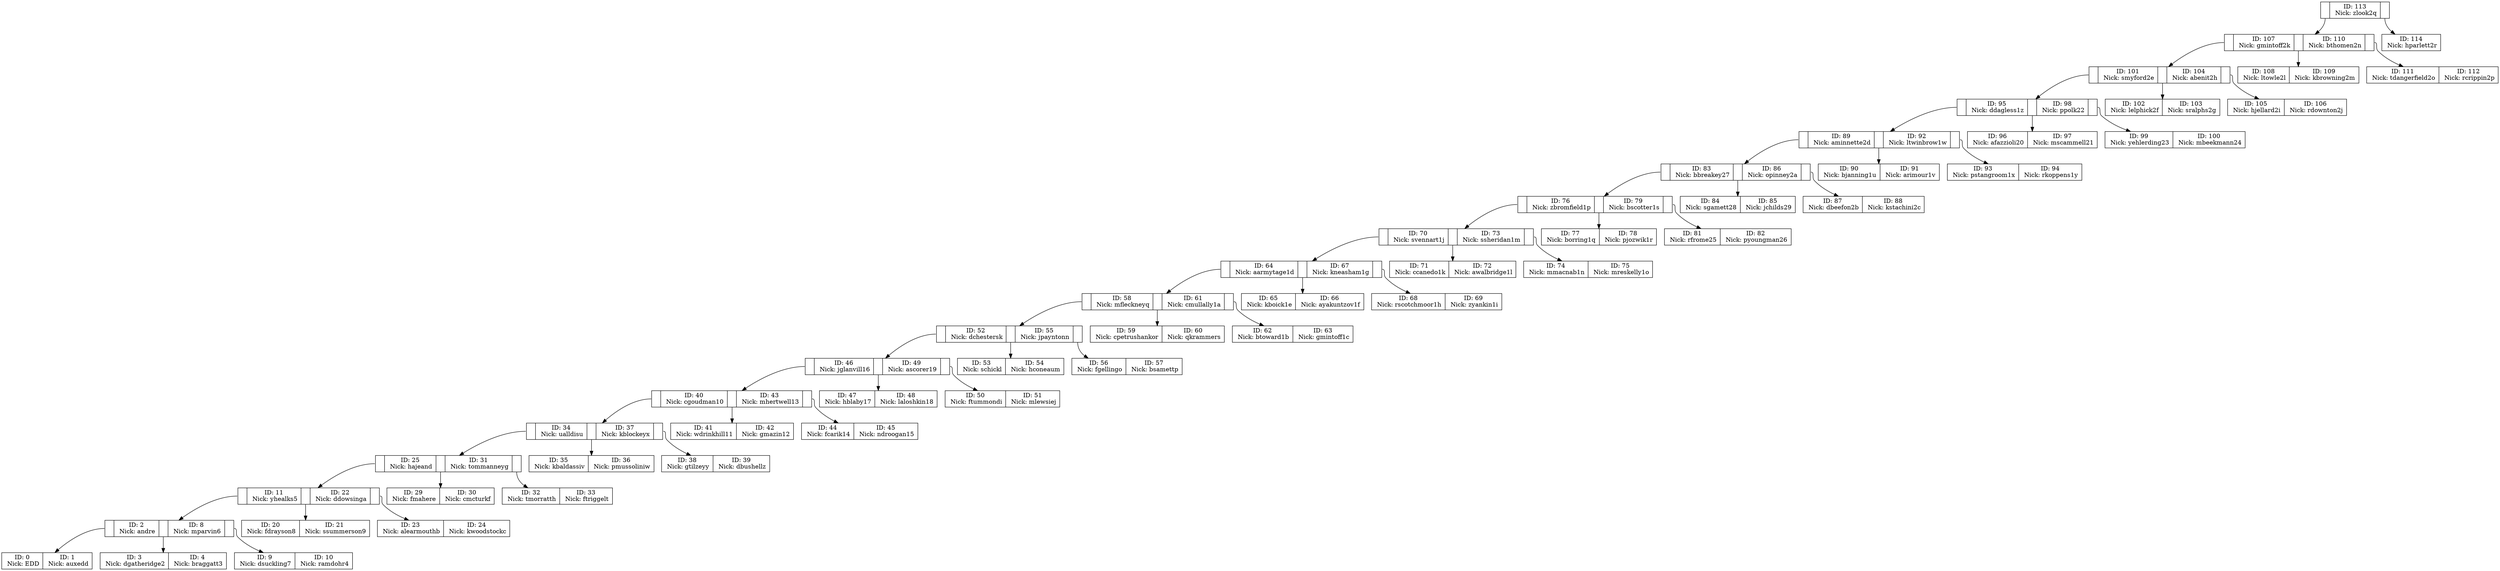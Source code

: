 digraph G {
node[shape=record]
		//Agregar Nodos Rama
R0x7f83d0032130[label="<C1>|ID: 113\n Nick: zlook2q|<C2>"];
R0x7f83d00320d0[label="<C1>|ID: 107\n Nick: gmintoff2k|<C2>|ID: 110\n Nick: bthomen2n|<C3>"];
R0x7f83d0031e00[label="<C1>|ID: 101\n Nick: smyford2e|<C2>|ID: 104\n Nick: abenit2h|<C3>"];
R0x7f83d0031b30[label="<C1>|ID: 95\n Nick: ddagless1z|<C2>|ID: 98\n Nick: ppolk22|<C3>"];
R0x7f83d0031860[label="<C1>|ID: 89\n Nick: aminnette2d|<C2>|ID: 92\n Nick: ltwinbrow1w|<C3>"];
R0x7f83d0031590[label="<C1>|ID: 83\n Nick: bbreakey27|<C2>|ID: 86\n Nick: opinney2a|<C3>"];
R0x7f83d00312c0[label="<C1>|ID: 76\n Nick: zbromfield1p|<C2>|ID: 79\n Nick: bscotter1s|<C3>"];
R0x7f83d0030ff0[label="<C1>|ID: 70\n Nick: svennart1j|<C2>|ID: 73\n Nick: ssheridan1m|<C3>"];
R0x7f83d0030d20[label="<C1>|ID: 64\n Nick: aarmytage1d|<C2>|ID: 67\n Nick: kneasham1g|<C3>"];
R0x7f83d0030a50[label="<C1>|ID: 58\n Nick: mfleckneyq|<C2>|ID: 61\n Nick: cmullally1a|<C3>"];
R0x7f83d0030780[label="<C1>|ID: 52\n Nick: dchestersk|<C2>|ID: 55\n Nick: jpayntonn|<C3>"];
R0x7f83d00304b0[label="<C1>|ID: 46\n Nick: jglanvill16|<C2>|ID: 49\n Nick: ascorer19|<C3>"];
R0x7f83d00301e0[label="<C1>|ID: 40\n Nick: cgoudman10|<C2>|ID: 43\n Nick: mhertwell13|<C3>"];
R0x7f83d0002f30[label="<C1>|ID: 34\n Nick: ualldisu|<C2>|ID: 37\n Nick: kblockeyx|<C3>"];
R0x7f83d0001990[label="<C1>|ID: 25\n Nick: hajeand|<C2>|ID: 31\n Nick: tommanneyg|<C3>"];
R0x7f83d0002650[label="<C1>|ID: 11\n Nick: yhealks5|<C2>|ID: 22\n Nick: ddowsinga|<C3>"];
R0x7f83d0000fb0[label="<C1>|ID: 2\n Nick: andre|<C2>|ID: 8\n Nick: mparvin6|<C3>"];
R0x7f83d0001270[label="ID: 0\n Nick: EDD|ID: 1\n Nick: auxedd"];
R0x7f83d0001390[label="ID: 3\n Nick: dgatheridge2|ID: 4\n Nick: braggatt3"];
R0x7f83d0000f20[label="ID: 9\n Nick: dsuckling7|ID: 10\n Nick: ramdohr4"];
R0x7f83d00010d0[label="ID: 20\n Nick: fdrayson8|ID: 21\n Nick: ssummerson9"];
R0x7f83d00025c0[label="ID: 23\n Nick: alearmouthb|ID: 24\n Nick: kwoodstockc"];
R0x7f83d00017e0[label="ID: 29\n Nick: fmahere|ID: 30\n Nick: cmcturkf"];
R0x7f83d0001900[label="ID: 32\n Nick: tmorratth|ID: 33\n Nick: ftriggelt"];
R0x7f83d0002d80[label="ID: 35\n Nick: kbaldassiv|ID: 36\n Nick: pmussoliniw"];
R0x7f83d0002ea0[label="ID: 38\n Nick: gtilzeyy|ID: 39\n Nick: dbushellz"];
R0x7f83d0003050[label="ID: 41\n Nick: wdrinkhill11|ID: 42\n Nick: gmazin12"];
R0x7f83d0003170[label="ID: 44\n Nick: fcarik14|ID: 45\n Nick: ndroogan15"];
R0x7f83d0030300[label="ID: 47\n Nick: hblaby17|ID: 48\n Nick: laloshkin18"];
R0x7f83d0030420[label="ID: 50\n Nick: ftummondi|ID: 51\n Nick: mlewsiej"];
R0x7f83d00305d0[label="ID: 53\n Nick: schickl|ID: 54\n Nick: hconeaum"];
R0x7f83d00306f0[label="ID: 56\n Nick: fgellingo|ID: 57\n Nick: bsamettp"];
R0x7f83d00308a0[label="ID: 59\n Nick: cpetrushankor|ID: 60\n Nick: qkrammers"];
R0x7f83d00309c0[label="ID: 62\n Nick: btoward1b|ID: 63\n Nick: gmintoff1c"];
R0x7f83d0030b70[label="ID: 65\n Nick: kboick1e|ID: 66\n Nick: ayakuntzov1f"];
R0x7f83d0030c90[label="ID: 68\n Nick: rscotchmoor1h|ID: 69\n Nick: zyankin1i"];
R0x7f83d0030e40[label="ID: 71\n Nick: ccanedo1k|ID: 72\n Nick: awalbridge1l"];
R0x7f83d0030f60[label="ID: 74\n Nick: mmacnab1n|ID: 75\n Nick: mreskelly1o"];
R0x7f83d0031110[label="ID: 77\n Nick: borring1q|ID: 78\n Nick: pjozwik1r"];
R0x7f83d0031230[label="ID: 81\n Nick: rfrome25|ID: 82\n Nick: pyoungman26"];
R0x7f83d00313e0[label="ID: 84\n Nick: sgamett28|ID: 85\n Nick: jchilds29"];
R0x7f83d0031500[label="ID: 87\n Nick: dbeefon2b|ID: 88\n Nick: kstachini2c"];
R0x7f83d00316b0[label="ID: 90\n Nick: bjanning1u|ID: 91\n Nick: arimour1v"];
R0x7f83d00317d0[label="ID: 93\n Nick: pstangroom1x|ID: 94\n Nick: rkoppens1y"];
R0x7f83d0031980[label="ID: 96\n Nick: afazzioli20|ID: 97\n Nick: mscammell21"];
R0x7f83d0031aa0[label="ID: 99\n Nick: yehlerding23|ID: 100\n Nick: mbeekmann24"];
R0x7f83d0031c50[label="ID: 102\n Nick: lelphick2f|ID: 103\n Nick: sralphs2g"];
R0x7f83d0031d70[label="ID: 105\n Nick: hjellard2i|ID: 106\n Nick: rdownton2j"];
R0x7f83d0031f20[label="ID: 108\n Nick: ltowle2l|ID: 109\n Nick: kbrowning2m"];
R0x7f83d0032040[label="ID: 111\n Nick: tdangerfield2o|ID: 112\n Nick: rcrippin2p"];
R0x7f83d0032160[label="ID: 114\n Nick: hparlett2r"];
		//Agregar conexiones
R0x7f83d0032130:C1->R0x7f83d00320d0;
R0x7f83d00320d0:C1->R0x7f83d0031e00;
R0x7f83d0031e00:C1->R0x7f83d0031b30;
R0x7f83d0031b30:C1->R0x7f83d0031860;
R0x7f83d0031860:C1->R0x7f83d0031590;
R0x7f83d0031590:C1->R0x7f83d00312c0;
R0x7f83d00312c0:C1->R0x7f83d0030ff0;
R0x7f83d0030ff0:C1->R0x7f83d0030d20;
R0x7f83d0030d20:C1->R0x7f83d0030a50;
R0x7f83d0030a50:C1->R0x7f83d0030780;
R0x7f83d0030780:C1->R0x7f83d00304b0;
R0x7f83d00304b0:C1->R0x7f83d00301e0;
R0x7f83d00301e0:C1->R0x7f83d0002f30;
R0x7f83d0002f30:C1->R0x7f83d0001990;
R0x7f83d0001990:C1->R0x7f83d0002650;
R0x7f83d0002650:C1->R0x7f83d0000fb0;
R0x7f83d0000fb0:C1->R0x7f83d0001270;
R0x7f83d0000fb0:C2->R0x7f83d0001390;
R0x7f83d0000fb0:C3->R0x7f83d0000f20;
R0x7f83d0002650:C2->R0x7f83d00010d0;
R0x7f83d0002650:C3->R0x7f83d00025c0;
R0x7f83d0001990:C2->R0x7f83d00017e0;
R0x7f83d0001990:C3->R0x7f83d0001900;
R0x7f83d0002f30:C2->R0x7f83d0002d80;
R0x7f83d0002f30:C3->R0x7f83d0002ea0;
R0x7f83d00301e0:C2->R0x7f83d0003050;
R0x7f83d00301e0:C3->R0x7f83d0003170;
R0x7f83d00304b0:C2->R0x7f83d0030300;
R0x7f83d00304b0:C3->R0x7f83d0030420;
R0x7f83d0030780:C2->R0x7f83d00305d0;
R0x7f83d0030780:C3->R0x7f83d00306f0;
R0x7f83d0030a50:C2->R0x7f83d00308a0;
R0x7f83d0030a50:C3->R0x7f83d00309c0;
R0x7f83d0030d20:C2->R0x7f83d0030b70;
R0x7f83d0030d20:C3->R0x7f83d0030c90;
R0x7f83d0030ff0:C2->R0x7f83d0030e40;
R0x7f83d0030ff0:C3->R0x7f83d0030f60;
R0x7f83d00312c0:C2->R0x7f83d0031110;
R0x7f83d00312c0:C3->R0x7f83d0031230;
R0x7f83d0031590:C2->R0x7f83d00313e0;
R0x7f83d0031590:C3->R0x7f83d0031500;
R0x7f83d0031860:C2->R0x7f83d00316b0;
R0x7f83d0031860:C3->R0x7f83d00317d0;
R0x7f83d0031b30:C2->R0x7f83d0031980;
R0x7f83d0031b30:C3->R0x7f83d0031aa0;
R0x7f83d0031e00:C2->R0x7f83d0031c50;
R0x7f83d0031e00:C3->R0x7f83d0031d70;
R0x7f83d00320d0:C2->R0x7f83d0031f20;
R0x7f83d00320d0:C3->R0x7f83d0032040;
R0x7f83d0032130:C2->R0x7f83d0032160;
}